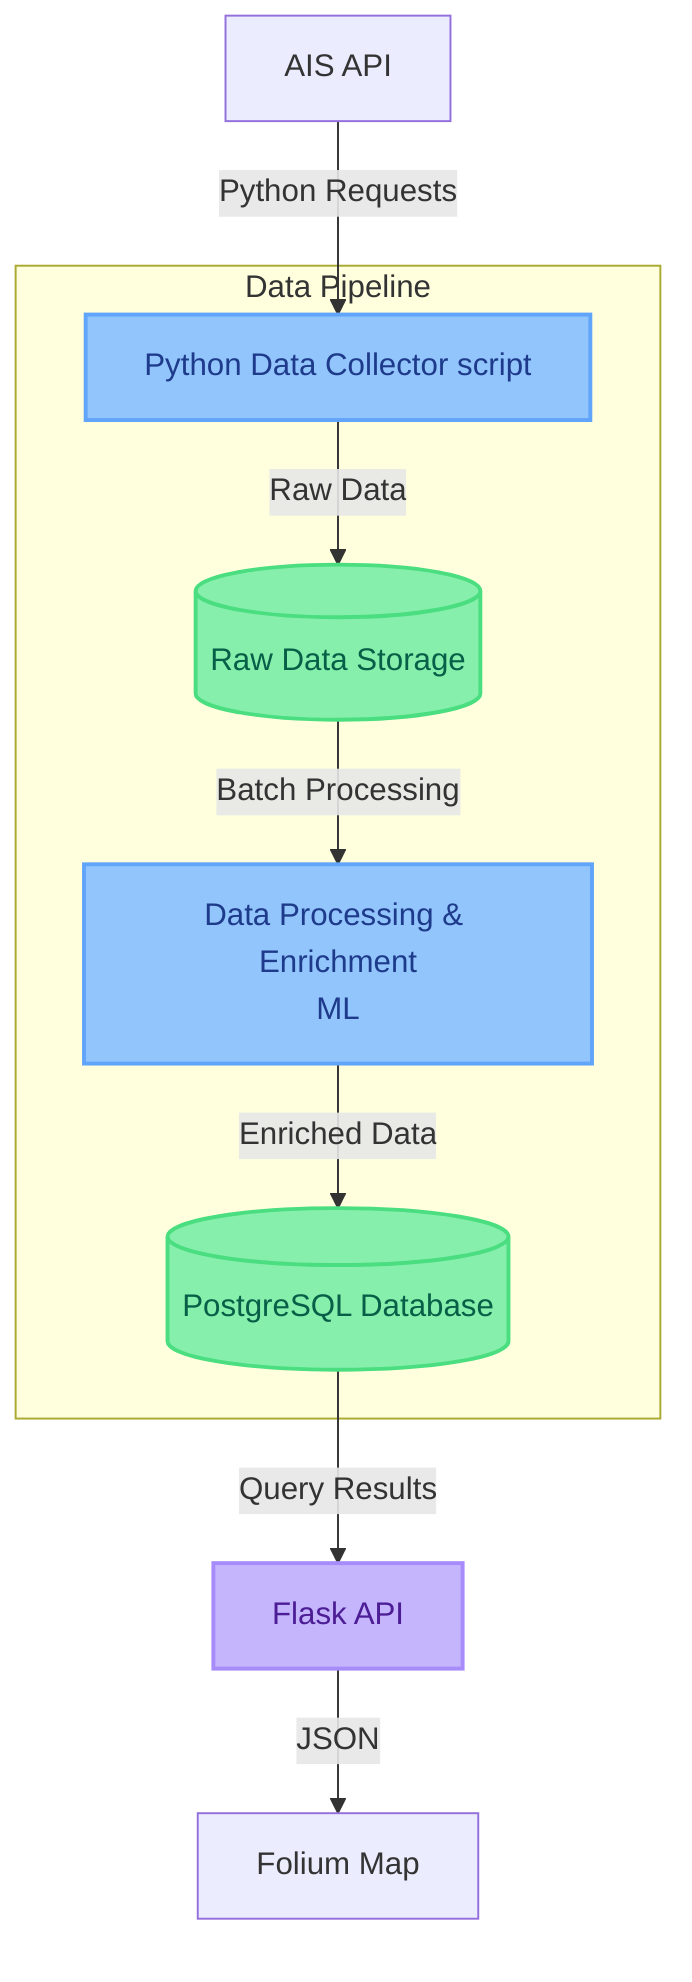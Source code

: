 flowchart TB
    A[AIS API] -->|Python Requests| B[Python Data Collector script]
    B -->|Raw Data| C[(Raw Data Storage)]
    C -->|Batch Processing| D[Data Processing & Enrichment<br/>ML]
    D -->|Enriched Data| E[(PostgreSQL Database)]
    E -->|Query Results| F[Flask API]
    F -->|JSON| G[Folium Map]

    %% Add explanatory notes
    subgraph Data Pipeline
        B
        C
        D
        E
    end

    %% Styling
    classDef primary fill:#93c5fd,stroke:#60a5fa,stroke-width:2px,color:#1e3a8a
    classDef storage fill:#86efac,stroke:#4ade80,stroke-width:2px,color:#065f46
    classDef api fill:#c4b5fd,stroke:#a78bfa,stroke-width:2px,color:#4c1d95
    class B,D primary
    class C,E storage
    class F api